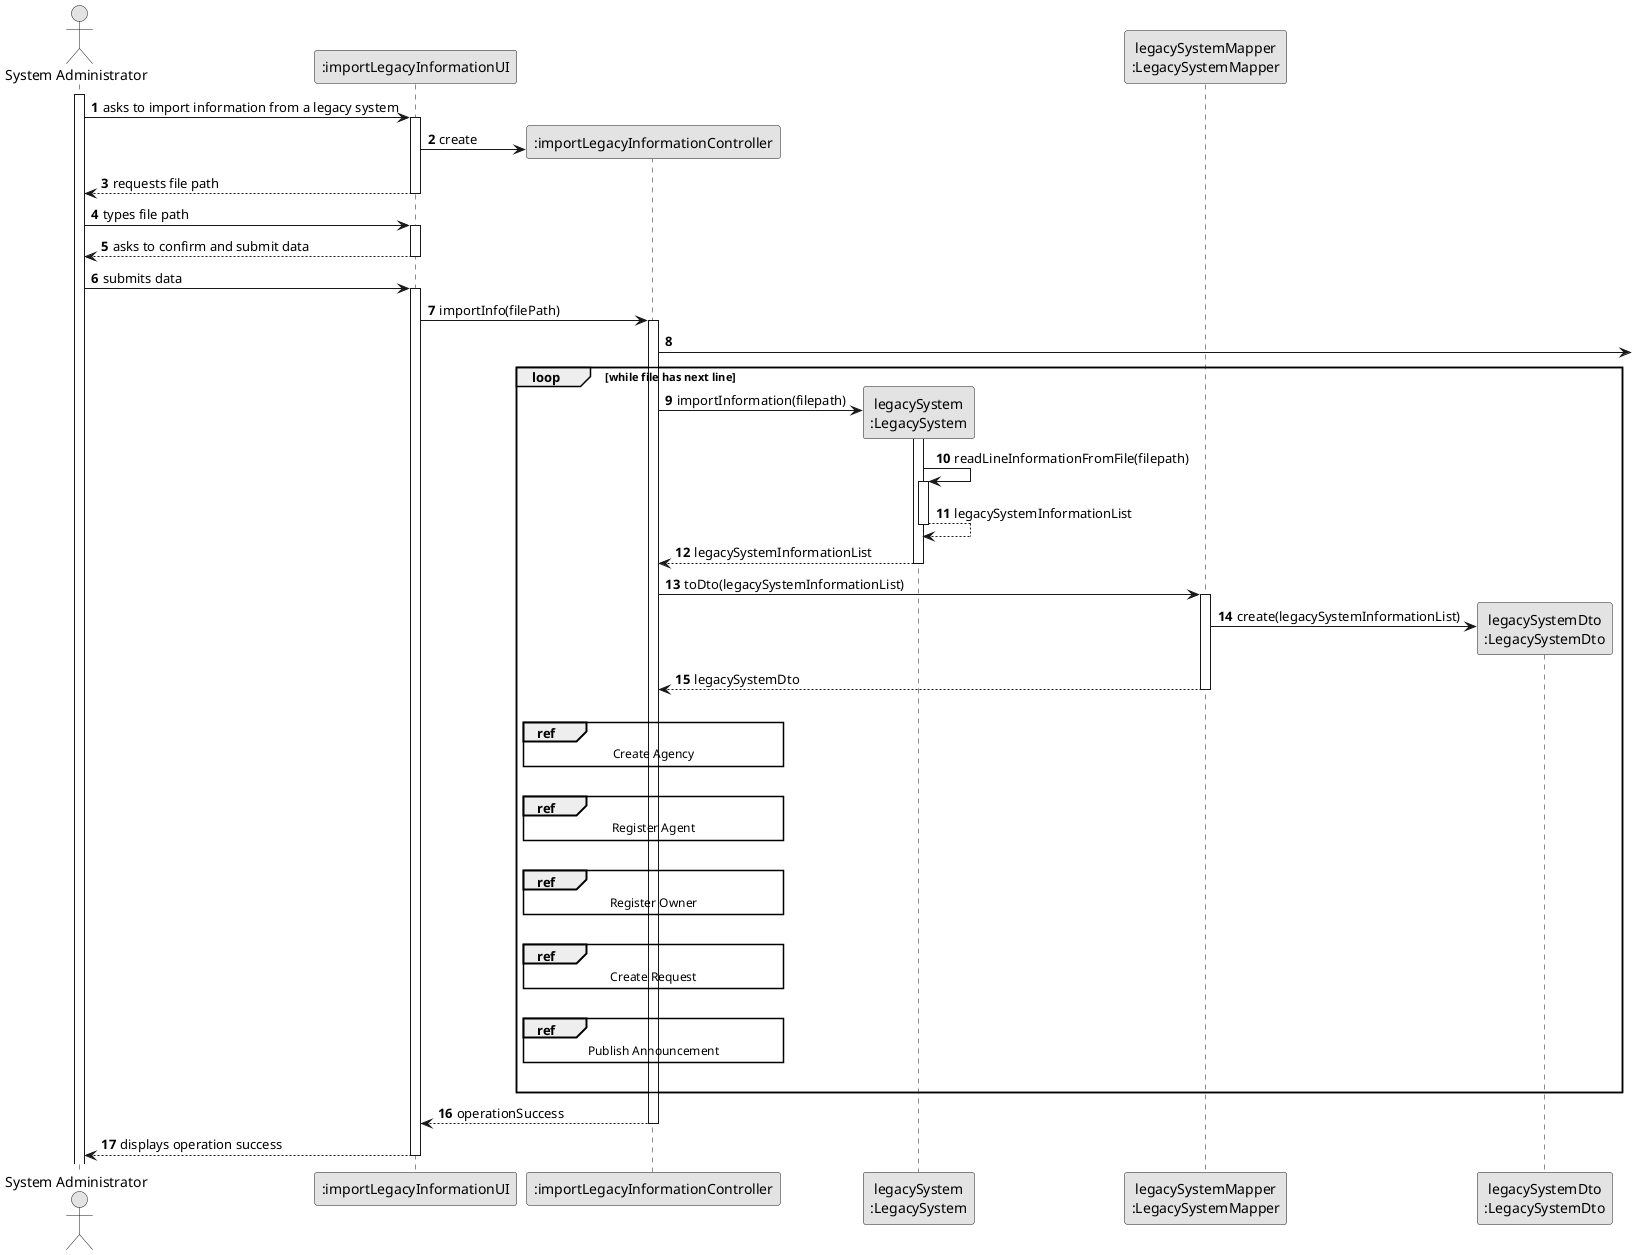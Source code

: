 @startuml
skinparam monochrome true
skinparam packageStyle rectangle
skinparam shadowing false

autonumber

'hide footbox
actor "System Administrator" as ADM
participant ":importLegacyInformationUI" as UI
participant ":importLegacyInformationController" as CTRL
participant "legacySystem\n:LegacySystem" as LS
participant "legacySystemMapper\n:LegacySystemMapper" as LSMapper
participant "legacySystemDto\n:LegacySystemDto" as LSDto

activate ADM

    ADM -> UI : asks to import information from a legacy system
    activate UI

    UI -> CTRL**: create

    UI --> ADM : requests file path
    deactivate UI

    ADM -> UI : types file path
    activate UI

    UI --> ADM : asks to confirm and submit data
    deactivate UI

    ADM -> UI : submits data
    activate UI

    UI -> CTRL: importInfo(filePath)
    activate CTRL

    CTRL ->

    loop while file has next line

      CTRL -> LS** : importInformation(filepath)
      activate LS

      LS -> LS : readLineInformationFromFile(filepath)
      activate LS

      LS --> LS: legacySystemInformationList
      deactivate LS

     CTRL <-- LS : legacySystemInformationList
      deactivate LS

      CTRL -> LSMapper : toDto(legacySystemInformationList)
      activate LSMapper

      LSMapper -> LSDto** : create(legacySystemInformationList)

      LSMapper --> CTRL : legacySystemDto
      deactivate LSMapper

    |||
    ref over CTRL
    Create Agency
    end ref
    |||
    ref over CTRL
        Register Agent
    end ref
    |||
    ref over CTRL
        Register Owner
    end ref
    |||
    ref over CTRL
        Create Request
    end ref
    |||
    ref over CTRL
        Publish Announcement
    end ref
    |||
     end loop

    CTRL --> UI: operationSuccess
    deactivate CTRL

    UI --> ADM : displays operation success
    deactivate UI

@enduml